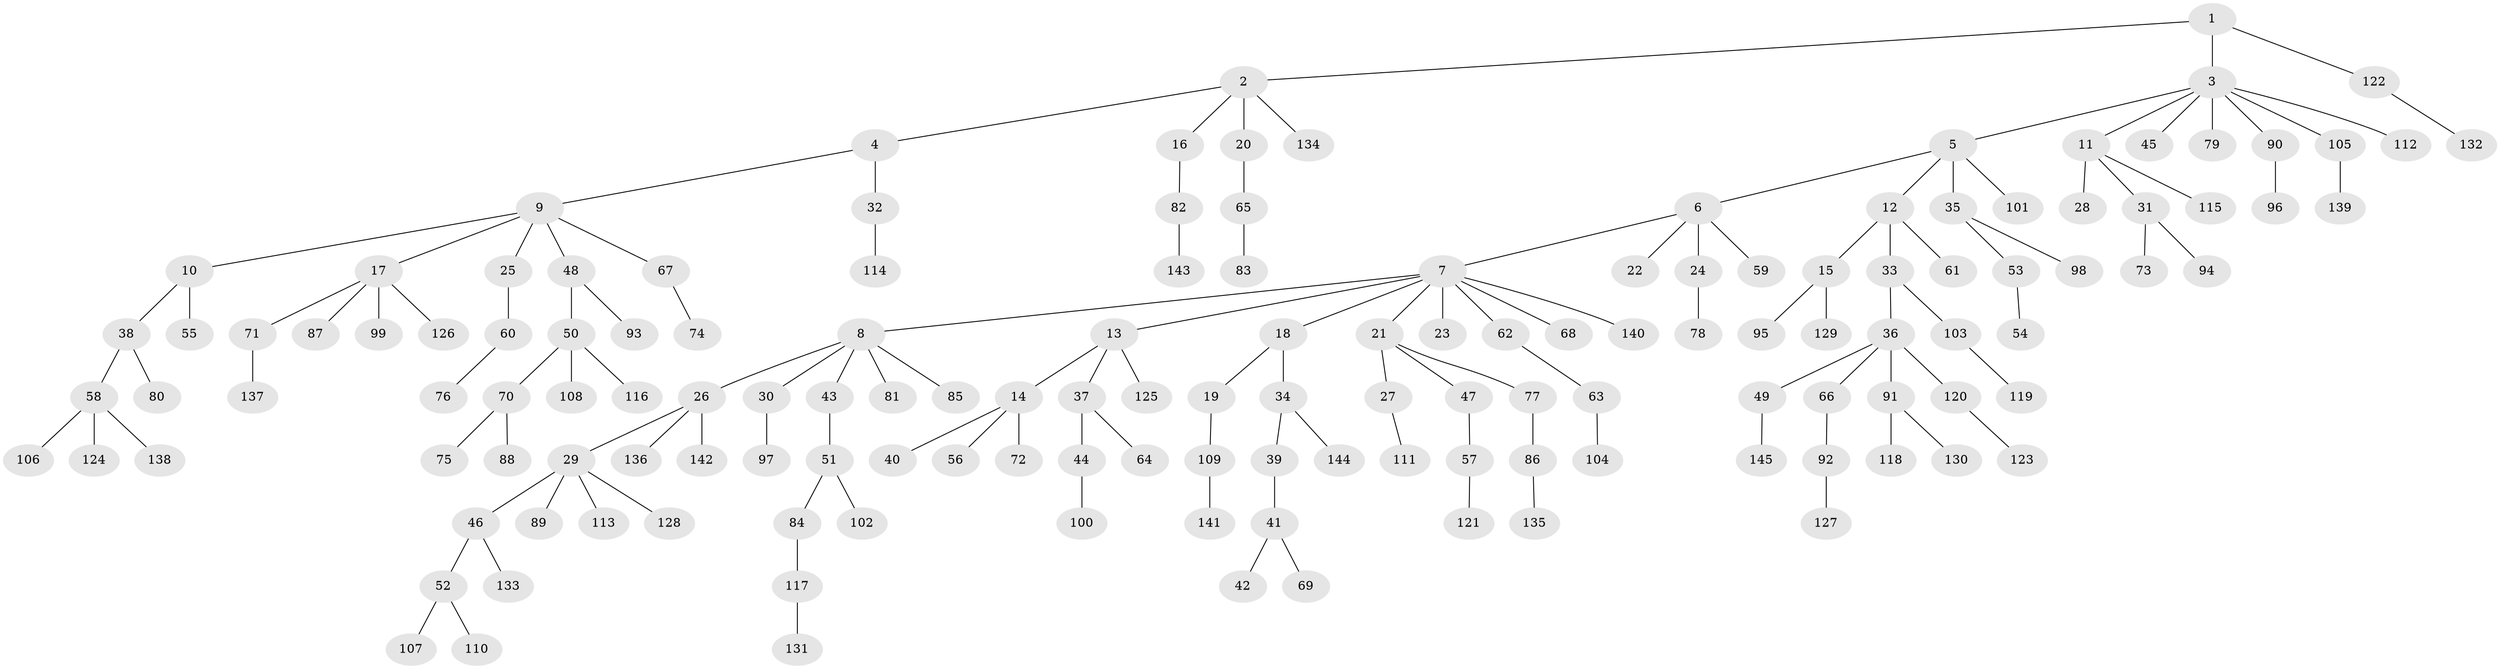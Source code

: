 // coarse degree distribution, {3: 0.09, 5: 0.05, 7: 0.02, 6: 0.02, 9: 0.01, 2: 0.15, 4: 0.05, 1: 0.61}
// Generated by graph-tools (version 1.1) at 2025/24/03/03/25 07:24:07]
// undirected, 145 vertices, 144 edges
graph export_dot {
graph [start="1"]
  node [color=gray90,style=filled];
  1;
  2;
  3;
  4;
  5;
  6;
  7;
  8;
  9;
  10;
  11;
  12;
  13;
  14;
  15;
  16;
  17;
  18;
  19;
  20;
  21;
  22;
  23;
  24;
  25;
  26;
  27;
  28;
  29;
  30;
  31;
  32;
  33;
  34;
  35;
  36;
  37;
  38;
  39;
  40;
  41;
  42;
  43;
  44;
  45;
  46;
  47;
  48;
  49;
  50;
  51;
  52;
  53;
  54;
  55;
  56;
  57;
  58;
  59;
  60;
  61;
  62;
  63;
  64;
  65;
  66;
  67;
  68;
  69;
  70;
  71;
  72;
  73;
  74;
  75;
  76;
  77;
  78;
  79;
  80;
  81;
  82;
  83;
  84;
  85;
  86;
  87;
  88;
  89;
  90;
  91;
  92;
  93;
  94;
  95;
  96;
  97;
  98;
  99;
  100;
  101;
  102;
  103;
  104;
  105;
  106;
  107;
  108;
  109;
  110;
  111;
  112;
  113;
  114;
  115;
  116;
  117;
  118;
  119;
  120;
  121;
  122;
  123;
  124;
  125;
  126;
  127;
  128;
  129;
  130;
  131;
  132;
  133;
  134;
  135;
  136;
  137;
  138;
  139;
  140;
  141;
  142;
  143;
  144;
  145;
  1 -- 2;
  1 -- 3;
  1 -- 122;
  2 -- 4;
  2 -- 16;
  2 -- 20;
  2 -- 134;
  3 -- 5;
  3 -- 11;
  3 -- 45;
  3 -- 79;
  3 -- 90;
  3 -- 105;
  3 -- 112;
  4 -- 9;
  4 -- 32;
  5 -- 6;
  5 -- 12;
  5 -- 35;
  5 -- 101;
  6 -- 7;
  6 -- 22;
  6 -- 24;
  6 -- 59;
  7 -- 8;
  7 -- 13;
  7 -- 18;
  7 -- 21;
  7 -- 23;
  7 -- 62;
  7 -- 68;
  7 -- 140;
  8 -- 26;
  8 -- 30;
  8 -- 43;
  8 -- 81;
  8 -- 85;
  9 -- 10;
  9 -- 17;
  9 -- 25;
  9 -- 48;
  9 -- 67;
  10 -- 38;
  10 -- 55;
  11 -- 28;
  11 -- 31;
  11 -- 115;
  12 -- 15;
  12 -- 33;
  12 -- 61;
  13 -- 14;
  13 -- 37;
  13 -- 125;
  14 -- 40;
  14 -- 56;
  14 -- 72;
  15 -- 95;
  15 -- 129;
  16 -- 82;
  17 -- 71;
  17 -- 87;
  17 -- 99;
  17 -- 126;
  18 -- 19;
  18 -- 34;
  19 -- 109;
  20 -- 65;
  21 -- 27;
  21 -- 47;
  21 -- 77;
  24 -- 78;
  25 -- 60;
  26 -- 29;
  26 -- 136;
  26 -- 142;
  27 -- 111;
  29 -- 46;
  29 -- 89;
  29 -- 113;
  29 -- 128;
  30 -- 97;
  31 -- 73;
  31 -- 94;
  32 -- 114;
  33 -- 36;
  33 -- 103;
  34 -- 39;
  34 -- 144;
  35 -- 53;
  35 -- 98;
  36 -- 49;
  36 -- 66;
  36 -- 91;
  36 -- 120;
  37 -- 44;
  37 -- 64;
  38 -- 58;
  38 -- 80;
  39 -- 41;
  41 -- 42;
  41 -- 69;
  43 -- 51;
  44 -- 100;
  46 -- 52;
  46 -- 133;
  47 -- 57;
  48 -- 50;
  48 -- 93;
  49 -- 145;
  50 -- 70;
  50 -- 108;
  50 -- 116;
  51 -- 84;
  51 -- 102;
  52 -- 107;
  52 -- 110;
  53 -- 54;
  57 -- 121;
  58 -- 106;
  58 -- 124;
  58 -- 138;
  60 -- 76;
  62 -- 63;
  63 -- 104;
  65 -- 83;
  66 -- 92;
  67 -- 74;
  70 -- 75;
  70 -- 88;
  71 -- 137;
  77 -- 86;
  82 -- 143;
  84 -- 117;
  86 -- 135;
  90 -- 96;
  91 -- 118;
  91 -- 130;
  92 -- 127;
  103 -- 119;
  105 -- 139;
  109 -- 141;
  117 -- 131;
  120 -- 123;
  122 -- 132;
}
